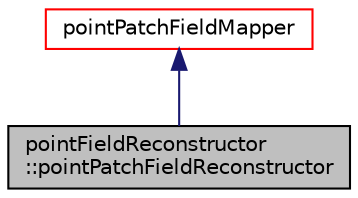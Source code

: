 digraph "pointFieldReconstructor::pointPatchFieldReconstructor"
{
  bgcolor="transparent";
  edge [fontname="Helvetica",fontsize="10",labelfontname="Helvetica",labelfontsize="10"];
  node [fontname="Helvetica",fontsize="10",shape=record];
  Node1 [label="pointFieldReconstructor\l::pointPatchFieldReconstructor",height=0.2,width=0.4,color="black", fillcolor="grey75", style="filled", fontcolor="black"];
  Node2 -> Node1 [dir="back",color="midnightblue",fontsize="10",style="solid",fontname="Helvetica"];
  Node2 [label="pointPatchFieldMapper",height=0.2,width=0.4,color="red",URL="$a01899.html",tooltip="Foam::pointPatchFieldMapper. "];
}
